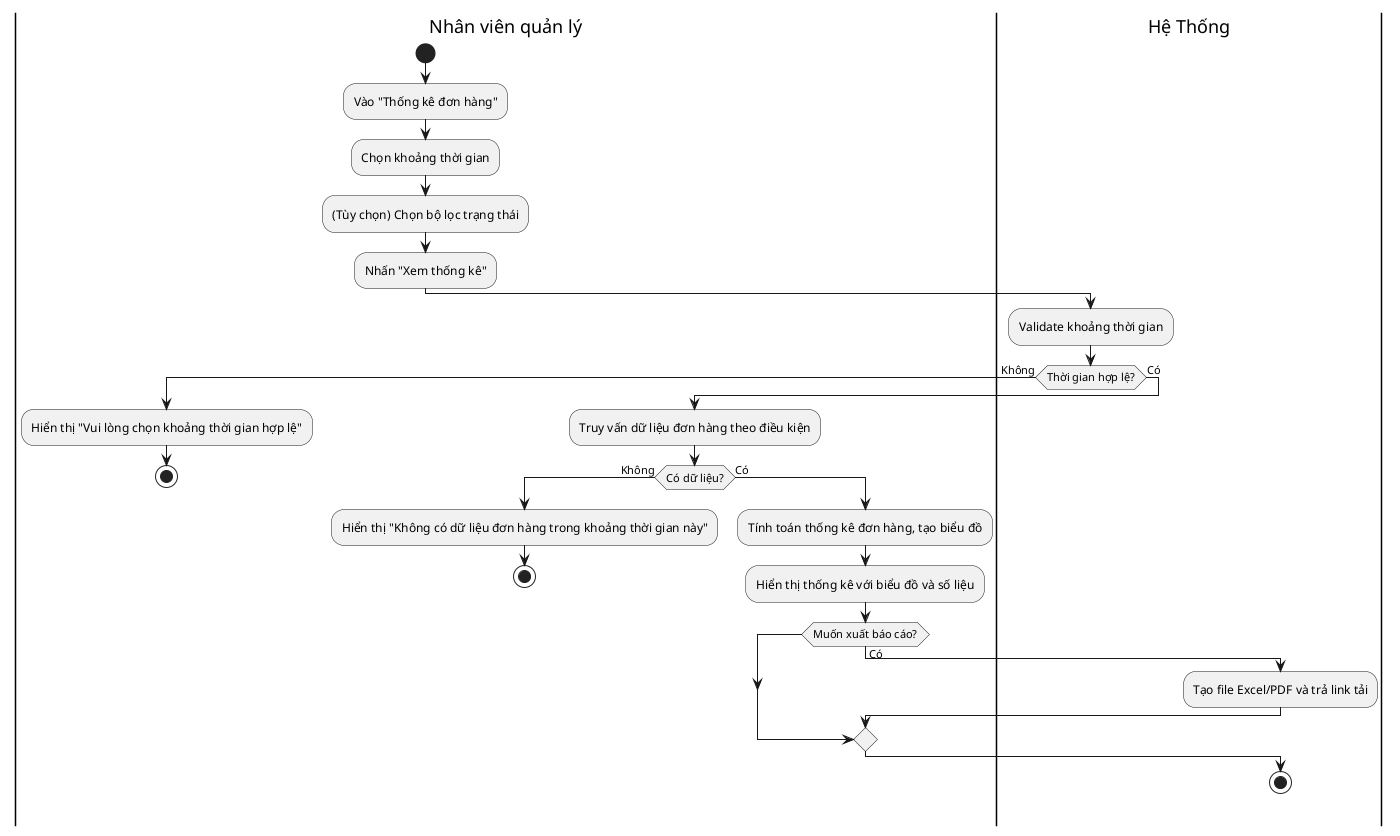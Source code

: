 @startuml thong-ke-don-hang
|Nhân viên quản lý|
start
:Vào "Thống kê đơn hàng";
:Chọn khoảng thời gian;
:(Tùy chọn) Chọn bộ lọc trạng thái;
:Nhấn "Xem thống kê";
|Hệ Thống|
:Validate khoảng thời gian;
if (Thời gian hợp lệ?) then (Không)
  |Nhân viên quản lý|
  :Hiển thị "Vui lòng chọn khoảng thời gian hợp lệ";
  stop
else (Có)
  :Truy vấn dữ liệu đơn hàng theo điều kiện;
  if (Có dữ liệu?) then (Không)
    |Nhân viên quản lý|
    :Hiển thị "Không có dữ liệu đơn hàng trong khoảng thời gian này";
    stop
  else (Có)
    :Tính toán thống kê đơn hàng, tạo biểu đồ;
    |Nhân viên quản lý|
    :Hiển thị thống kê với biểu đồ và số liệu;
    if (Muốn xuất báo cáo?) then (Có)
      |Hệ Thống|
      :Tạo file Excel/PDF và trả link tải;
    endif
    stop
  endif
endif
@enduml